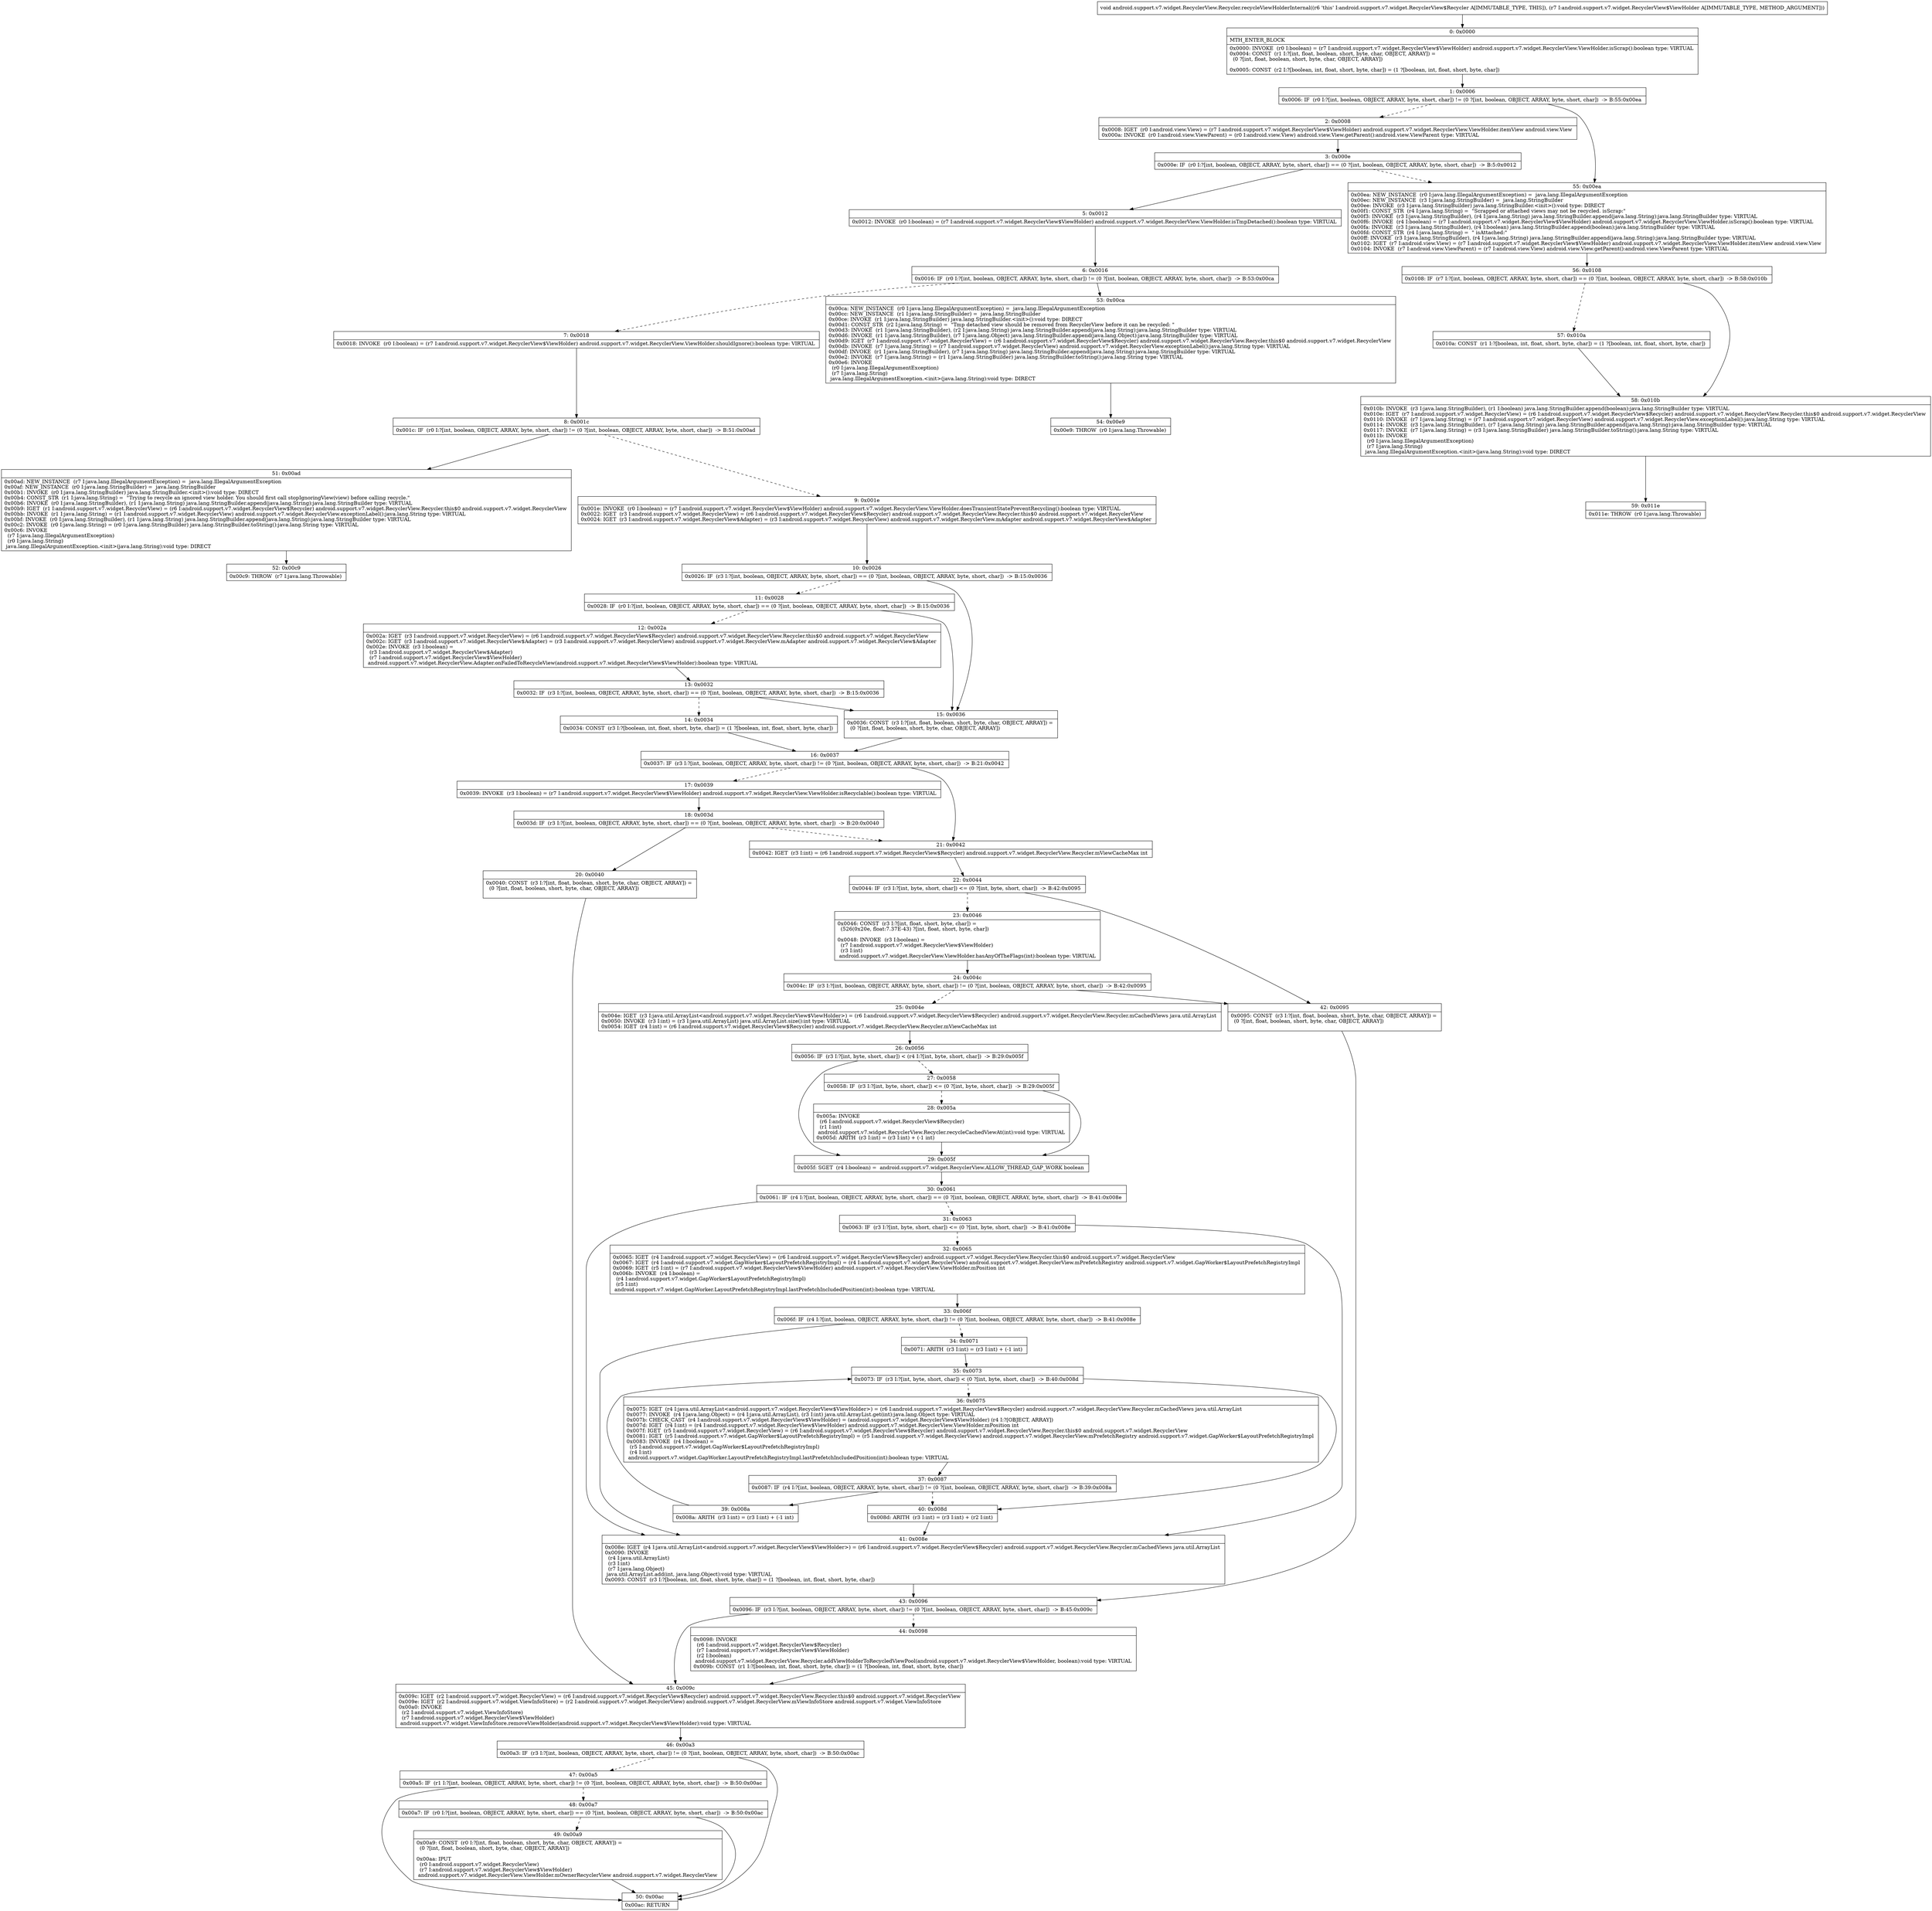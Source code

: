 digraph "CFG forandroid.support.v7.widget.RecyclerView.Recycler.recycleViewHolderInternal(Landroid\/support\/v7\/widget\/RecyclerView$ViewHolder;)V" {
Node_0 [shape=record,label="{0\:\ 0x0000|MTH_ENTER_BLOCK\l|0x0000: INVOKE  (r0 I:boolean) = (r7 I:android.support.v7.widget.RecyclerView$ViewHolder) android.support.v7.widget.RecyclerView.ViewHolder.isScrap():boolean type: VIRTUAL \l0x0004: CONST  (r1 I:?[int, float, boolean, short, byte, char, OBJECT, ARRAY]) = \l  (0 ?[int, float, boolean, short, byte, char, OBJECT, ARRAY])\l \l0x0005: CONST  (r2 I:?[boolean, int, float, short, byte, char]) = (1 ?[boolean, int, float, short, byte, char]) \l}"];
Node_1 [shape=record,label="{1\:\ 0x0006|0x0006: IF  (r0 I:?[int, boolean, OBJECT, ARRAY, byte, short, char]) != (0 ?[int, boolean, OBJECT, ARRAY, byte, short, char])  \-\> B:55:0x00ea \l}"];
Node_2 [shape=record,label="{2\:\ 0x0008|0x0008: IGET  (r0 I:android.view.View) = (r7 I:android.support.v7.widget.RecyclerView$ViewHolder) android.support.v7.widget.RecyclerView.ViewHolder.itemView android.view.View \l0x000a: INVOKE  (r0 I:android.view.ViewParent) = (r0 I:android.view.View) android.view.View.getParent():android.view.ViewParent type: VIRTUAL \l}"];
Node_3 [shape=record,label="{3\:\ 0x000e|0x000e: IF  (r0 I:?[int, boolean, OBJECT, ARRAY, byte, short, char]) == (0 ?[int, boolean, OBJECT, ARRAY, byte, short, char])  \-\> B:5:0x0012 \l}"];
Node_5 [shape=record,label="{5\:\ 0x0012|0x0012: INVOKE  (r0 I:boolean) = (r7 I:android.support.v7.widget.RecyclerView$ViewHolder) android.support.v7.widget.RecyclerView.ViewHolder.isTmpDetached():boolean type: VIRTUAL \l}"];
Node_6 [shape=record,label="{6\:\ 0x0016|0x0016: IF  (r0 I:?[int, boolean, OBJECT, ARRAY, byte, short, char]) != (0 ?[int, boolean, OBJECT, ARRAY, byte, short, char])  \-\> B:53:0x00ca \l}"];
Node_7 [shape=record,label="{7\:\ 0x0018|0x0018: INVOKE  (r0 I:boolean) = (r7 I:android.support.v7.widget.RecyclerView$ViewHolder) android.support.v7.widget.RecyclerView.ViewHolder.shouldIgnore():boolean type: VIRTUAL \l}"];
Node_8 [shape=record,label="{8\:\ 0x001c|0x001c: IF  (r0 I:?[int, boolean, OBJECT, ARRAY, byte, short, char]) != (0 ?[int, boolean, OBJECT, ARRAY, byte, short, char])  \-\> B:51:0x00ad \l}"];
Node_9 [shape=record,label="{9\:\ 0x001e|0x001e: INVOKE  (r0 I:boolean) = (r7 I:android.support.v7.widget.RecyclerView$ViewHolder) android.support.v7.widget.RecyclerView.ViewHolder.doesTransientStatePreventRecycling():boolean type: VIRTUAL \l0x0022: IGET  (r3 I:android.support.v7.widget.RecyclerView) = (r6 I:android.support.v7.widget.RecyclerView$Recycler) android.support.v7.widget.RecyclerView.Recycler.this$0 android.support.v7.widget.RecyclerView \l0x0024: IGET  (r3 I:android.support.v7.widget.RecyclerView$Adapter) = (r3 I:android.support.v7.widget.RecyclerView) android.support.v7.widget.RecyclerView.mAdapter android.support.v7.widget.RecyclerView$Adapter \l}"];
Node_10 [shape=record,label="{10\:\ 0x0026|0x0026: IF  (r3 I:?[int, boolean, OBJECT, ARRAY, byte, short, char]) == (0 ?[int, boolean, OBJECT, ARRAY, byte, short, char])  \-\> B:15:0x0036 \l}"];
Node_11 [shape=record,label="{11\:\ 0x0028|0x0028: IF  (r0 I:?[int, boolean, OBJECT, ARRAY, byte, short, char]) == (0 ?[int, boolean, OBJECT, ARRAY, byte, short, char])  \-\> B:15:0x0036 \l}"];
Node_12 [shape=record,label="{12\:\ 0x002a|0x002a: IGET  (r3 I:android.support.v7.widget.RecyclerView) = (r6 I:android.support.v7.widget.RecyclerView$Recycler) android.support.v7.widget.RecyclerView.Recycler.this$0 android.support.v7.widget.RecyclerView \l0x002c: IGET  (r3 I:android.support.v7.widget.RecyclerView$Adapter) = (r3 I:android.support.v7.widget.RecyclerView) android.support.v7.widget.RecyclerView.mAdapter android.support.v7.widget.RecyclerView$Adapter \l0x002e: INVOKE  (r3 I:boolean) = \l  (r3 I:android.support.v7.widget.RecyclerView$Adapter)\l  (r7 I:android.support.v7.widget.RecyclerView$ViewHolder)\l android.support.v7.widget.RecyclerView.Adapter.onFailedToRecycleView(android.support.v7.widget.RecyclerView$ViewHolder):boolean type: VIRTUAL \l}"];
Node_13 [shape=record,label="{13\:\ 0x0032|0x0032: IF  (r3 I:?[int, boolean, OBJECT, ARRAY, byte, short, char]) == (0 ?[int, boolean, OBJECT, ARRAY, byte, short, char])  \-\> B:15:0x0036 \l}"];
Node_14 [shape=record,label="{14\:\ 0x0034|0x0034: CONST  (r3 I:?[boolean, int, float, short, byte, char]) = (1 ?[boolean, int, float, short, byte, char]) \l}"];
Node_15 [shape=record,label="{15\:\ 0x0036|0x0036: CONST  (r3 I:?[int, float, boolean, short, byte, char, OBJECT, ARRAY]) = \l  (0 ?[int, float, boolean, short, byte, char, OBJECT, ARRAY])\l \l}"];
Node_16 [shape=record,label="{16\:\ 0x0037|0x0037: IF  (r3 I:?[int, boolean, OBJECT, ARRAY, byte, short, char]) != (0 ?[int, boolean, OBJECT, ARRAY, byte, short, char])  \-\> B:21:0x0042 \l}"];
Node_17 [shape=record,label="{17\:\ 0x0039|0x0039: INVOKE  (r3 I:boolean) = (r7 I:android.support.v7.widget.RecyclerView$ViewHolder) android.support.v7.widget.RecyclerView.ViewHolder.isRecyclable():boolean type: VIRTUAL \l}"];
Node_18 [shape=record,label="{18\:\ 0x003d|0x003d: IF  (r3 I:?[int, boolean, OBJECT, ARRAY, byte, short, char]) == (0 ?[int, boolean, OBJECT, ARRAY, byte, short, char])  \-\> B:20:0x0040 \l}"];
Node_20 [shape=record,label="{20\:\ 0x0040|0x0040: CONST  (r3 I:?[int, float, boolean, short, byte, char, OBJECT, ARRAY]) = \l  (0 ?[int, float, boolean, short, byte, char, OBJECT, ARRAY])\l \l}"];
Node_21 [shape=record,label="{21\:\ 0x0042|0x0042: IGET  (r3 I:int) = (r6 I:android.support.v7.widget.RecyclerView$Recycler) android.support.v7.widget.RecyclerView.Recycler.mViewCacheMax int \l}"];
Node_22 [shape=record,label="{22\:\ 0x0044|0x0044: IF  (r3 I:?[int, byte, short, char]) \<= (0 ?[int, byte, short, char])  \-\> B:42:0x0095 \l}"];
Node_23 [shape=record,label="{23\:\ 0x0046|0x0046: CONST  (r3 I:?[int, float, short, byte, char]) = \l  (526(0x20e, float:7.37E\-43) ?[int, float, short, byte, char])\l \l0x0048: INVOKE  (r3 I:boolean) = \l  (r7 I:android.support.v7.widget.RecyclerView$ViewHolder)\l  (r3 I:int)\l android.support.v7.widget.RecyclerView.ViewHolder.hasAnyOfTheFlags(int):boolean type: VIRTUAL \l}"];
Node_24 [shape=record,label="{24\:\ 0x004c|0x004c: IF  (r3 I:?[int, boolean, OBJECT, ARRAY, byte, short, char]) != (0 ?[int, boolean, OBJECT, ARRAY, byte, short, char])  \-\> B:42:0x0095 \l}"];
Node_25 [shape=record,label="{25\:\ 0x004e|0x004e: IGET  (r3 I:java.util.ArrayList\<android.support.v7.widget.RecyclerView$ViewHolder\>) = (r6 I:android.support.v7.widget.RecyclerView$Recycler) android.support.v7.widget.RecyclerView.Recycler.mCachedViews java.util.ArrayList \l0x0050: INVOKE  (r3 I:int) = (r3 I:java.util.ArrayList) java.util.ArrayList.size():int type: VIRTUAL \l0x0054: IGET  (r4 I:int) = (r6 I:android.support.v7.widget.RecyclerView$Recycler) android.support.v7.widget.RecyclerView.Recycler.mViewCacheMax int \l}"];
Node_26 [shape=record,label="{26\:\ 0x0056|0x0056: IF  (r3 I:?[int, byte, short, char]) \< (r4 I:?[int, byte, short, char])  \-\> B:29:0x005f \l}"];
Node_27 [shape=record,label="{27\:\ 0x0058|0x0058: IF  (r3 I:?[int, byte, short, char]) \<= (0 ?[int, byte, short, char])  \-\> B:29:0x005f \l}"];
Node_28 [shape=record,label="{28\:\ 0x005a|0x005a: INVOKE  \l  (r6 I:android.support.v7.widget.RecyclerView$Recycler)\l  (r1 I:int)\l android.support.v7.widget.RecyclerView.Recycler.recycleCachedViewAt(int):void type: VIRTUAL \l0x005d: ARITH  (r3 I:int) = (r3 I:int) + (\-1 int) \l}"];
Node_29 [shape=record,label="{29\:\ 0x005f|0x005f: SGET  (r4 I:boolean) =  android.support.v7.widget.RecyclerView.ALLOW_THREAD_GAP_WORK boolean \l}"];
Node_30 [shape=record,label="{30\:\ 0x0061|0x0061: IF  (r4 I:?[int, boolean, OBJECT, ARRAY, byte, short, char]) == (0 ?[int, boolean, OBJECT, ARRAY, byte, short, char])  \-\> B:41:0x008e \l}"];
Node_31 [shape=record,label="{31\:\ 0x0063|0x0063: IF  (r3 I:?[int, byte, short, char]) \<= (0 ?[int, byte, short, char])  \-\> B:41:0x008e \l}"];
Node_32 [shape=record,label="{32\:\ 0x0065|0x0065: IGET  (r4 I:android.support.v7.widget.RecyclerView) = (r6 I:android.support.v7.widget.RecyclerView$Recycler) android.support.v7.widget.RecyclerView.Recycler.this$0 android.support.v7.widget.RecyclerView \l0x0067: IGET  (r4 I:android.support.v7.widget.GapWorker$LayoutPrefetchRegistryImpl) = (r4 I:android.support.v7.widget.RecyclerView) android.support.v7.widget.RecyclerView.mPrefetchRegistry android.support.v7.widget.GapWorker$LayoutPrefetchRegistryImpl \l0x0069: IGET  (r5 I:int) = (r7 I:android.support.v7.widget.RecyclerView$ViewHolder) android.support.v7.widget.RecyclerView.ViewHolder.mPosition int \l0x006b: INVOKE  (r4 I:boolean) = \l  (r4 I:android.support.v7.widget.GapWorker$LayoutPrefetchRegistryImpl)\l  (r5 I:int)\l android.support.v7.widget.GapWorker.LayoutPrefetchRegistryImpl.lastPrefetchIncludedPosition(int):boolean type: VIRTUAL \l}"];
Node_33 [shape=record,label="{33\:\ 0x006f|0x006f: IF  (r4 I:?[int, boolean, OBJECT, ARRAY, byte, short, char]) != (0 ?[int, boolean, OBJECT, ARRAY, byte, short, char])  \-\> B:41:0x008e \l}"];
Node_34 [shape=record,label="{34\:\ 0x0071|0x0071: ARITH  (r3 I:int) = (r3 I:int) + (\-1 int) \l}"];
Node_35 [shape=record,label="{35\:\ 0x0073|0x0073: IF  (r3 I:?[int, byte, short, char]) \< (0 ?[int, byte, short, char])  \-\> B:40:0x008d \l}"];
Node_36 [shape=record,label="{36\:\ 0x0075|0x0075: IGET  (r4 I:java.util.ArrayList\<android.support.v7.widget.RecyclerView$ViewHolder\>) = (r6 I:android.support.v7.widget.RecyclerView$Recycler) android.support.v7.widget.RecyclerView.Recycler.mCachedViews java.util.ArrayList \l0x0077: INVOKE  (r4 I:java.lang.Object) = (r4 I:java.util.ArrayList), (r3 I:int) java.util.ArrayList.get(int):java.lang.Object type: VIRTUAL \l0x007b: CHECK_CAST  (r4 I:android.support.v7.widget.RecyclerView$ViewHolder) = (android.support.v7.widget.RecyclerView$ViewHolder) (r4 I:?[OBJECT, ARRAY]) \l0x007d: IGET  (r4 I:int) = (r4 I:android.support.v7.widget.RecyclerView$ViewHolder) android.support.v7.widget.RecyclerView.ViewHolder.mPosition int \l0x007f: IGET  (r5 I:android.support.v7.widget.RecyclerView) = (r6 I:android.support.v7.widget.RecyclerView$Recycler) android.support.v7.widget.RecyclerView.Recycler.this$0 android.support.v7.widget.RecyclerView \l0x0081: IGET  (r5 I:android.support.v7.widget.GapWorker$LayoutPrefetchRegistryImpl) = (r5 I:android.support.v7.widget.RecyclerView) android.support.v7.widget.RecyclerView.mPrefetchRegistry android.support.v7.widget.GapWorker$LayoutPrefetchRegistryImpl \l0x0083: INVOKE  (r4 I:boolean) = \l  (r5 I:android.support.v7.widget.GapWorker$LayoutPrefetchRegistryImpl)\l  (r4 I:int)\l android.support.v7.widget.GapWorker.LayoutPrefetchRegistryImpl.lastPrefetchIncludedPosition(int):boolean type: VIRTUAL \l}"];
Node_37 [shape=record,label="{37\:\ 0x0087|0x0087: IF  (r4 I:?[int, boolean, OBJECT, ARRAY, byte, short, char]) != (0 ?[int, boolean, OBJECT, ARRAY, byte, short, char])  \-\> B:39:0x008a \l}"];
Node_39 [shape=record,label="{39\:\ 0x008a|0x008a: ARITH  (r3 I:int) = (r3 I:int) + (\-1 int) \l}"];
Node_40 [shape=record,label="{40\:\ 0x008d|0x008d: ARITH  (r3 I:int) = (r3 I:int) + (r2 I:int) \l}"];
Node_41 [shape=record,label="{41\:\ 0x008e|0x008e: IGET  (r4 I:java.util.ArrayList\<android.support.v7.widget.RecyclerView$ViewHolder\>) = (r6 I:android.support.v7.widget.RecyclerView$Recycler) android.support.v7.widget.RecyclerView.Recycler.mCachedViews java.util.ArrayList \l0x0090: INVOKE  \l  (r4 I:java.util.ArrayList)\l  (r3 I:int)\l  (r7 I:java.lang.Object)\l java.util.ArrayList.add(int, java.lang.Object):void type: VIRTUAL \l0x0093: CONST  (r3 I:?[boolean, int, float, short, byte, char]) = (1 ?[boolean, int, float, short, byte, char]) \l}"];
Node_42 [shape=record,label="{42\:\ 0x0095|0x0095: CONST  (r3 I:?[int, float, boolean, short, byte, char, OBJECT, ARRAY]) = \l  (0 ?[int, float, boolean, short, byte, char, OBJECT, ARRAY])\l \l}"];
Node_43 [shape=record,label="{43\:\ 0x0096|0x0096: IF  (r3 I:?[int, boolean, OBJECT, ARRAY, byte, short, char]) != (0 ?[int, boolean, OBJECT, ARRAY, byte, short, char])  \-\> B:45:0x009c \l}"];
Node_44 [shape=record,label="{44\:\ 0x0098|0x0098: INVOKE  \l  (r6 I:android.support.v7.widget.RecyclerView$Recycler)\l  (r7 I:android.support.v7.widget.RecyclerView$ViewHolder)\l  (r2 I:boolean)\l android.support.v7.widget.RecyclerView.Recycler.addViewHolderToRecycledViewPool(android.support.v7.widget.RecyclerView$ViewHolder, boolean):void type: VIRTUAL \l0x009b: CONST  (r1 I:?[boolean, int, float, short, byte, char]) = (1 ?[boolean, int, float, short, byte, char]) \l}"];
Node_45 [shape=record,label="{45\:\ 0x009c|0x009c: IGET  (r2 I:android.support.v7.widget.RecyclerView) = (r6 I:android.support.v7.widget.RecyclerView$Recycler) android.support.v7.widget.RecyclerView.Recycler.this$0 android.support.v7.widget.RecyclerView \l0x009e: IGET  (r2 I:android.support.v7.widget.ViewInfoStore) = (r2 I:android.support.v7.widget.RecyclerView) android.support.v7.widget.RecyclerView.mViewInfoStore android.support.v7.widget.ViewInfoStore \l0x00a0: INVOKE  \l  (r2 I:android.support.v7.widget.ViewInfoStore)\l  (r7 I:android.support.v7.widget.RecyclerView$ViewHolder)\l android.support.v7.widget.ViewInfoStore.removeViewHolder(android.support.v7.widget.RecyclerView$ViewHolder):void type: VIRTUAL \l}"];
Node_46 [shape=record,label="{46\:\ 0x00a3|0x00a3: IF  (r3 I:?[int, boolean, OBJECT, ARRAY, byte, short, char]) != (0 ?[int, boolean, OBJECT, ARRAY, byte, short, char])  \-\> B:50:0x00ac \l}"];
Node_47 [shape=record,label="{47\:\ 0x00a5|0x00a5: IF  (r1 I:?[int, boolean, OBJECT, ARRAY, byte, short, char]) != (0 ?[int, boolean, OBJECT, ARRAY, byte, short, char])  \-\> B:50:0x00ac \l}"];
Node_48 [shape=record,label="{48\:\ 0x00a7|0x00a7: IF  (r0 I:?[int, boolean, OBJECT, ARRAY, byte, short, char]) == (0 ?[int, boolean, OBJECT, ARRAY, byte, short, char])  \-\> B:50:0x00ac \l}"];
Node_49 [shape=record,label="{49\:\ 0x00a9|0x00a9: CONST  (r0 I:?[int, float, boolean, short, byte, char, OBJECT, ARRAY]) = \l  (0 ?[int, float, boolean, short, byte, char, OBJECT, ARRAY])\l \l0x00aa: IPUT  \l  (r0 I:android.support.v7.widget.RecyclerView)\l  (r7 I:android.support.v7.widget.RecyclerView$ViewHolder)\l android.support.v7.widget.RecyclerView.ViewHolder.mOwnerRecyclerView android.support.v7.widget.RecyclerView \l}"];
Node_50 [shape=record,label="{50\:\ 0x00ac|0x00ac: RETURN   \l}"];
Node_51 [shape=record,label="{51\:\ 0x00ad|0x00ad: NEW_INSTANCE  (r7 I:java.lang.IllegalArgumentException) =  java.lang.IllegalArgumentException \l0x00af: NEW_INSTANCE  (r0 I:java.lang.StringBuilder) =  java.lang.StringBuilder \l0x00b1: INVOKE  (r0 I:java.lang.StringBuilder) java.lang.StringBuilder.\<init\>():void type: DIRECT \l0x00b4: CONST_STR  (r1 I:java.lang.String) =  \"Trying to recycle an ignored view holder. You should first call stopIgnoringView(view) before calling recycle.\" \l0x00b6: INVOKE  (r0 I:java.lang.StringBuilder), (r1 I:java.lang.String) java.lang.StringBuilder.append(java.lang.String):java.lang.StringBuilder type: VIRTUAL \l0x00b9: IGET  (r1 I:android.support.v7.widget.RecyclerView) = (r6 I:android.support.v7.widget.RecyclerView$Recycler) android.support.v7.widget.RecyclerView.Recycler.this$0 android.support.v7.widget.RecyclerView \l0x00bb: INVOKE  (r1 I:java.lang.String) = (r1 I:android.support.v7.widget.RecyclerView) android.support.v7.widget.RecyclerView.exceptionLabel():java.lang.String type: VIRTUAL \l0x00bf: INVOKE  (r0 I:java.lang.StringBuilder), (r1 I:java.lang.String) java.lang.StringBuilder.append(java.lang.String):java.lang.StringBuilder type: VIRTUAL \l0x00c2: INVOKE  (r0 I:java.lang.String) = (r0 I:java.lang.StringBuilder) java.lang.StringBuilder.toString():java.lang.String type: VIRTUAL \l0x00c6: INVOKE  \l  (r7 I:java.lang.IllegalArgumentException)\l  (r0 I:java.lang.String)\l java.lang.IllegalArgumentException.\<init\>(java.lang.String):void type: DIRECT \l}"];
Node_52 [shape=record,label="{52\:\ 0x00c9|0x00c9: THROW  (r7 I:java.lang.Throwable) \l}"];
Node_53 [shape=record,label="{53\:\ 0x00ca|0x00ca: NEW_INSTANCE  (r0 I:java.lang.IllegalArgumentException) =  java.lang.IllegalArgumentException \l0x00cc: NEW_INSTANCE  (r1 I:java.lang.StringBuilder) =  java.lang.StringBuilder \l0x00ce: INVOKE  (r1 I:java.lang.StringBuilder) java.lang.StringBuilder.\<init\>():void type: DIRECT \l0x00d1: CONST_STR  (r2 I:java.lang.String) =  \"Tmp detached view should be removed from RecyclerView before it can be recycled: \" \l0x00d3: INVOKE  (r1 I:java.lang.StringBuilder), (r2 I:java.lang.String) java.lang.StringBuilder.append(java.lang.String):java.lang.StringBuilder type: VIRTUAL \l0x00d6: INVOKE  (r1 I:java.lang.StringBuilder), (r7 I:java.lang.Object) java.lang.StringBuilder.append(java.lang.Object):java.lang.StringBuilder type: VIRTUAL \l0x00d9: IGET  (r7 I:android.support.v7.widget.RecyclerView) = (r6 I:android.support.v7.widget.RecyclerView$Recycler) android.support.v7.widget.RecyclerView.Recycler.this$0 android.support.v7.widget.RecyclerView \l0x00db: INVOKE  (r7 I:java.lang.String) = (r7 I:android.support.v7.widget.RecyclerView) android.support.v7.widget.RecyclerView.exceptionLabel():java.lang.String type: VIRTUAL \l0x00df: INVOKE  (r1 I:java.lang.StringBuilder), (r7 I:java.lang.String) java.lang.StringBuilder.append(java.lang.String):java.lang.StringBuilder type: VIRTUAL \l0x00e2: INVOKE  (r7 I:java.lang.String) = (r1 I:java.lang.StringBuilder) java.lang.StringBuilder.toString():java.lang.String type: VIRTUAL \l0x00e6: INVOKE  \l  (r0 I:java.lang.IllegalArgumentException)\l  (r7 I:java.lang.String)\l java.lang.IllegalArgumentException.\<init\>(java.lang.String):void type: DIRECT \l}"];
Node_54 [shape=record,label="{54\:\ 0x00e9|0x00e9: THROW  (r0 I:java.lang.Throwable) \l}"];
Node_55 [shape=record,label="{55\:\ 0x00ea|0x00ea: NEW_INSTANCE  (r0 I:java.lang.IllegalArgumentException) =  java.lang.IllegalArgumentException \l0x00ec: NEW_INSTANCE  (r3 I:java.lang.StringBuilder) =  java.lang.StringBuilder \l0x00ee: INVOKE  (r3 I:java.lang.StringBuilder) java.lang.StringBuilder.\<init\>():void type: DIRECT \l0x00f1: CONST_STR  (r4 I:java.lang.String) =  \"Scrapped or attached views may not be recycled. isScrap:\" \l0x00f3: INVOKE  (r3 I:java.lang.StringBuilder), (r4 I:java.lang.String) java.lang.StringBuilder.append(java.lang.String):java.lang.StringBuilder type: VIRTUAL \l0x00f6: INVOKE  (r4 I:boolean) = (r7 I:android.support.v7.widget.RecyclerView$ViewHolder) android.support.v7.widget.RecyclerView.ViewHolder.isScrap():boolean type: VIRTUAL \l0x00fa: INVOKE  (r3 I:java.lang.StringBuilder), (r4 I:boolean) java.lang.StringBuilder.append(boolean):java.lang.StringBuilder type: VIRTUAL \l0x00fd: CONST_STR  (r4 I:java.lang.String) =  \" isAttached:\" \l0x00ff: INVOKE  (r3 I:java.lang.StringBuilder), (r4 I:java.lang.String) java.lang.StringBuilder.append(java.lang.String):java.lang.StringBuilder type: VIRTUAL \l0x0102: IGET  (r7 I:android.view.View) = (r7 I:android.support.v7.widget.RecyclerView$ViewHolder) android.support.v7.widget.RecyclerView.ViewHolder.itemView android.view.View \l0x0104: INVOKE  (r7 I:android.view.ViewParent) = (r7 I:android.view.View) android.view.View.getParent():android.view.ViewParent type: VIRTUAL \l}"];
Node_56 [shape=record,label="{56\:\ 0x0108|0x0108: IF  (r7 I:?[int, boolean, OBJECT, ARRAY, byte, short, char]) == (0 ?[int, boolean, OBJECT, ARRAY, byte, short, char])  \-\> B:58:0x010b \l}"];
Node_57 [shape=record,label="{57\:\ 0x010a|0x010a: CONST  (r1 I:?[boolean, int, float, short, byte, char]) = (1 ?[boolean, int, float, short, byte, char]) \l}"];
Node_58 [shape=record,label="{58\:\ 0x010b|0x010b: INVOKE  (r3 I:java.lang.StringBuilder), (r1 I:boolean) java.lang.StringBuilder.append(boolean):java.lang.StringBuilder type: VIRTUAL \l0x010e: IGET  (r7 I:android.support.v7.widget.RecyclerView) = (r6 I:android.support.v7.widget.RecyclerView$Recycler) android.support.v7.widget.RecyclerView.Recycler.this$0 android.support.v7.widget.RecyclerView \l0x0110: INVOKE  (r7 I:java.lang.String) = (r7 I:android.support.v7.widget.RecyclerView) android.support.v7.widget.RecyclerView.exceptionLabel():java.lang.String type: VIRTUAL \l0x0114: INVOKE  (r3 I:java.lang.StringBuilder), (r7 I:java.lang.String) java.lang.StringBuilder.append(java.lang.String):java.lang.StringBuilder type: VIRTUAL \l0x0117: INVOKE  (r7 I:java.lang.String) = (r3 I:java.lang.StringBuilder) java.lang.StringBuilder.toString():java.lang.String type: VIRTUAL \l0x011b: INVOKE  \l  (r0 I:java.lang.IllegalArgumentException)\l  (r7 I:java.lang.String)\l java.lang.IllegalArgumentException.\<init\>(java.lang.String):void type: DIRECT \l}"];
Node_59 [shape=record,label="{59\:\ 0x011e|0x011e: THROW  (r0 I:java.lang.Throwable) \l}"];
MethodNode[shape=record,label="{void android.support.v7.widget.RecyclerView.Recycler.recycleViewHolderInternal((r6 'this' I:android.support.v7.widget.RecyclerView$Recycler A[IMMUTABLE_TYPE, THIS]), (r7 I:android.support.v7.widget.RecyclerView$ViewHolder A[IMMUTABLE_TYPE, METHOD_ARGUMENT])) }"];
MethodNode -> Node_0;
Node_0 -> Node_1;
Node_1 -> Node_2[style=dashed];
Node_1 -> Node_55;
Node_2 -> Node_3;
Node_3 -> Node_5;
Node_3 -> Node_55[style=dashed];
Node_5 -> Node_6;
Node_6 -> Node_7[style=dashed];
Node_6 -> Node_53;
Node_7 -> Node_8;
Node_8 -> Node_9[style=dashed];
Node_8 -> Node_51;
Node_9 -> Node_10;
Node_10 -> Node_11[style=dashed];
Node_10 -> Node_15;
Node_11 -> Node_12[style=dashed];
Node_11 -> Node_15;
Node_12 -> Node_13;
Node_13 -> Node_14[style=dashed];
Node_13 -> Node_15;
Node_14 -> Node_16;
Node_15 -> Node_16;
Node_16 -> Node_17[style=dashed];
Node_16 -> Node_21;
Node_17 -> Node_18;
Node_18 -> Node_20;
Node_18 -> Node_21[style=dashed];
Node_20 -> Node_45;
Node_21 -> Node_22;
Node_22 -> Node_23[style=dashed];
Node_22 -> Node_42;
Node_23 -> Node_24;
Node_24 -> Node_25[style=dashed];
Node_24 -> Node_42;
Node_25 -> Node_26;
Node_26 -> Node_27[style=dashed];
Node_26 -> Node_29;
Node_27 -> Node_28[style=dashed];
Node_27 -> Node_29;
Node_28 -> Node_29;
Node_29 -> Node_30;
Node_30 -> Node_31[style=dashed];
Node_30 -> Node_41;
Node_31 -> Node_32[style=dashed];
Node_31 -> Node_41;
Node_32 -> Node_33;
Node_33 -> Node_34[style=dashed];
Node_33 -> Node_41;
Node_34 -> Node_35;
Node_35 -> Node_36[style=dashed];
Node_35 -> Node_40;
Node_36 -> Node_37;
Node_37 -> Node_39;
Node_37 -> Node_40[style=dashed];
Node_39 -> Node_35;
Node_40 -> Node_41;
Node_41 -> Node_43;
Node_42 -> Node_43;
Node_43 -> Node_44[style=dashed];
Node_43 -> Node_45;
Node_44 -> Node_45;
Node_45 -> Node_46;
Node_46 -> Node_47[style=dashed];
Node_46 -> Node_50;
Node_47 -> Node_48[style=dashed];
Node_47 -> Node_50;
Node_48 -> Node_49[style=dashed];
Node_48 -> Node_50;
Node_49 -> Node_50;
Node_51 -> Node_52;
Node_53 -> Node_54;
Node_55 -> Node_56;
Node_56 -> Node_57[style=dashed];
Node_56 -> Node_58;
Node_57 -> Node_58;
Node_58 -> Node_59;
}

